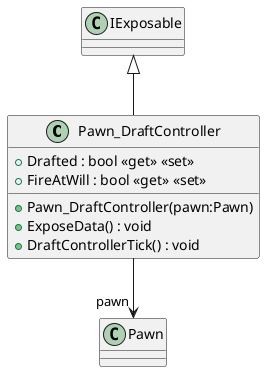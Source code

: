 @startuml
class Pawn_DraftController {
    + Drafted : bool <<get>> <<set>>
    + FireAtWill : bool <<get>> <<set>>
    + Pawn_DraftController(pawn:Pawn)
    + ExposeData() : void
    + DraftControllerTick() : void
}
IExposable <|-- Pawn_DraftController
Pawn_DraftController --> "pawn" Pawn
@enduml
